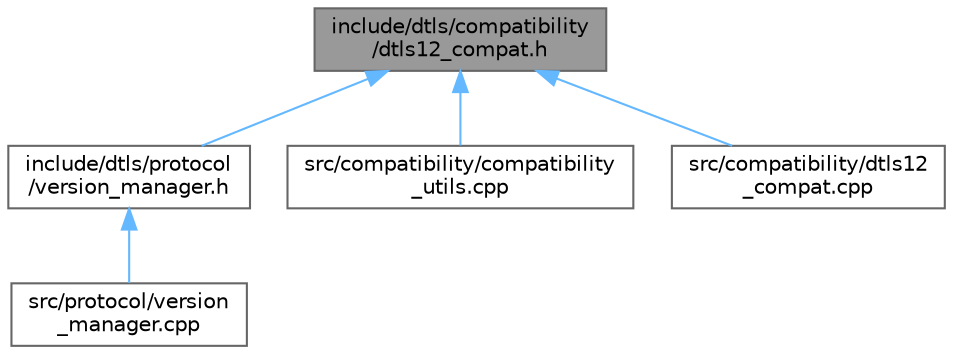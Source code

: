 digraph "include/dtls/compatibility/dtls12_compat.h"
{
 // LATEX_PDF_SIZE
  bgcolor="transparent";
  edge [fontname=Helvetica,fontsize=10,labelfontname=Helvetica,labelfontsize=10];
  node [fontname=Helvetica,fontsize=10,shape=box,height=0.2,width=0.4];
  Node1 [id="Node000001",label="include/dtls/compatibility\l/dtls12_compat.h",height=0.2,width=0.4,color="gray40", fillcolor="grey60", style="filled", fontcolor="black",tooltip="DTLS 1.2 Backward Compatibility Layer."];
  Node1 -> Node2 [id="edge1_Node000001_Node000002",dir="back",color="steelblue1",style="solid",tooltip=" "];
  Node2 [id="Node000002",label="include/dtls/protocol\l/version_manager.h",height=0.2,width=0.4,color="grey40", fillcolor="white", style="filled",URL="$version__manager_8h.html",tooltip=" "];
  Node2 -> Node3 [id="edge2_Node000002_Node000003",dir="back",color="steelblue1",style="solid",tooltip=" "];
  Node3 [id="Node000003",label="src/protocol/version\l_manager.cpp",height=0.2,width=0.4,color="grey40", fillcolor="white", style="filled",URL="$version__manager_8cpp.html",tooltip=" "];
  Node1 -> Node4 [id="edge3_Node000001_Node000004",dir="back",color="steelblue1",style="solid",tooltip=" "];
  Node4 [id="Node000004",label="src/compatibility/compatibility\l_utils.cpp",height=0.2,width=0.4,color="grey40", fillcolor="white", style="filled",URL="$compatibility__utils_8cpp.html",tooltip="Minimal compatibility utilities implementation."];
  Node1 -> Node5 [id="edge4_Node000001_Node000005",dir="back",color="steelblue1",style="solid",tooltip=" "];
  Node5 [id="Node000005",label="src/compatibility/dtls12\l_compat.cpp",height=0.2,width=0.4,color="grey40", fillcolor="white", style="filled",URL="$dtls12__compat_8cpp.html",tooltip="Implementation of DTLS 1.2 Backward Compatibility Layer."];
}
